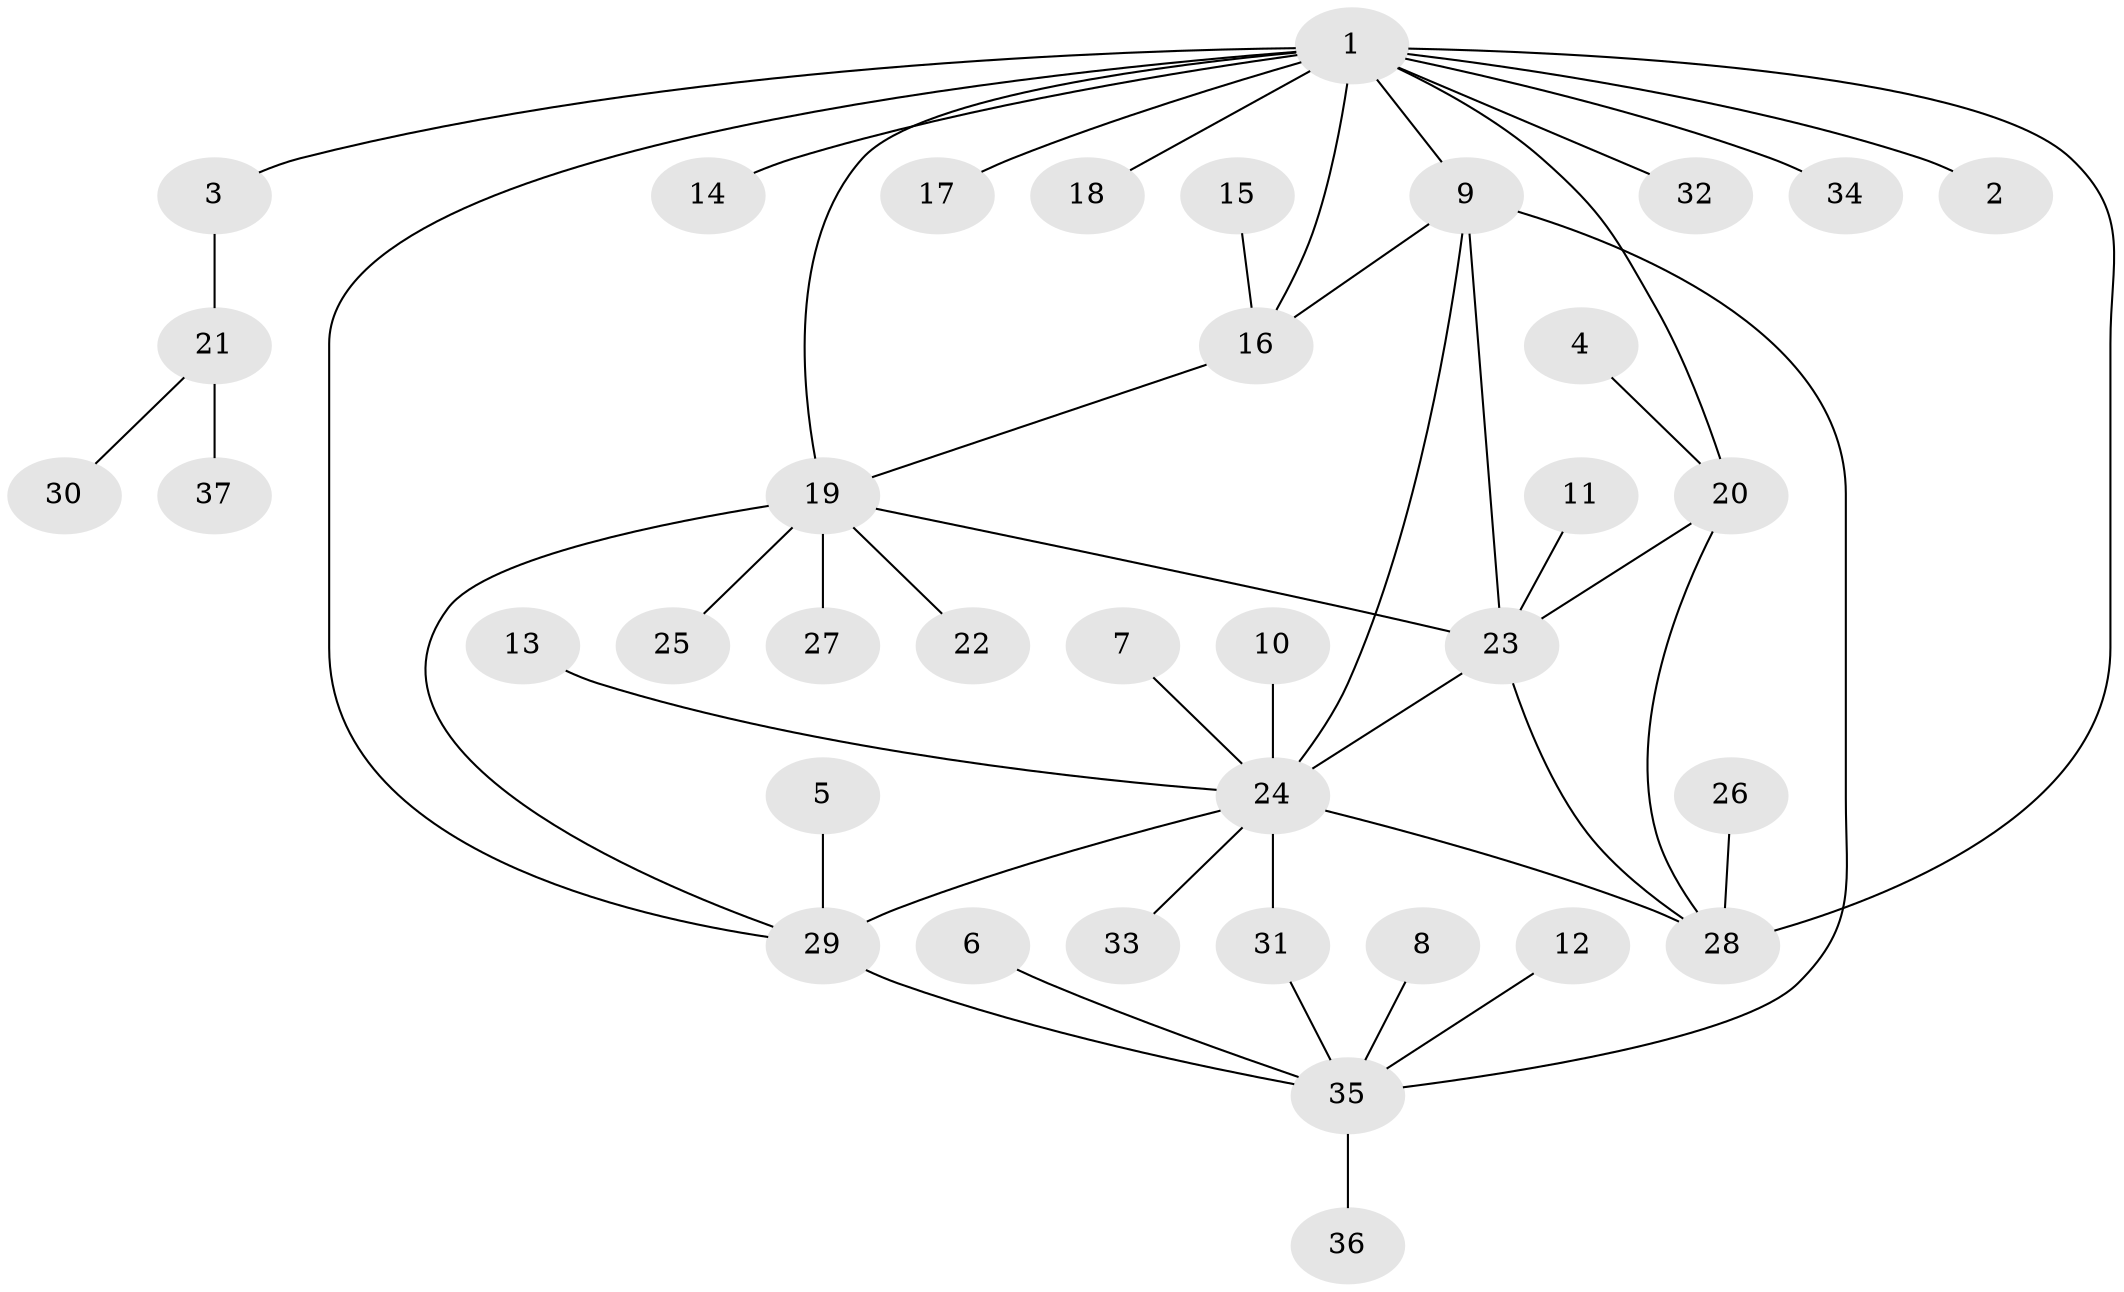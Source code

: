 // original degree distribution, {7: 0.0410958904109589, 4: 0.0684931506849315, 6: 0.0547945205479452, 8: 0.0273972602739726, 5: 0.0273972602739726, 13: 0.0136986301369863, 2: 0.1917808219178082, 1: 0.5342465753424658, 3: 0.0410958904109589}
// Generated by graph-tools (version 1.1) at 2025/26/03/09/25 03:26:46]
// undirected, 37 vertices, 48 edges
graph export_dot {
graph [start="1"]
  node [color=gray90,style=filled];
  1;
  2;
  3;
  4;
  5;
  6;
  7;
  8;
  9;
  10;
  11;
  12;
  13;
  14;
  15;
  16;
  17;
  18;
  19;
  20;
  21;
  22;
  23;
  24;
  25;
  26;
  27;
  28;
  29;
  30;
  31;
  32;
  33;
  34;
  35;
  36;
  37;
  1 -- 2 [weight=1.0];
  1 -- 3 [weight=1.0];
  1 -- 9 [weight=1.0];
  1 -- 14 [weight=1.0];
  1 -- 16 [weight=1.0];
  1 -- 17 [weight=1.0];
  1 -- 18 [weight=1.0];
  1 -- 19 [weight=1.0];
  1 -- 20 [weight=1.0];
  1 -- 28 [weight=1.0];
  1 -- 29 [weight=1.0];
  1 -- 32 [weight=1.0];
  1 -- 34 [weight=1.0];
  3 -- 21 [weight=1.0];
  4 -- 20 [weight=1.0];
  5 -- 29 [weight=1.0];
  6 -- 35 [weight=1.0];
  7 -- 24 [weight=1.0];
  8 -- 35 [weight=1.0];
  9 -- 16 [weight=1.0];
  9 -- 23 [weight=1.0];
  9 -- 24 [weight=2.0];
  9 -- 35 [weight=1.0];
  10 -- 24 [weight=1.0];
  11 -- 23 [weight=1.0];
  12 -- 35 [weight=1.0];
  13 -- 24 [weight=1.0];
  15 -- 16 [weight=1.0];
  16 -- 19 [weight=1.0];
  19 -- 22 [weight=1.0];
  19 -- 23 [weight=1.0];
  19 -- 25 [weight=2.0];
  19 -- 27 [weight=1.0];
  19 -- 29 [weight=1.0];
  20 -- 23 [weight=1.0];
  20 -- 28 [weight=1.0];
  21 -- 30 [weight=1.0];
  21 -- 37 [weight=1.0];
  23 -- 24 [weight=1.0];
  23 -- 28 [weight=1.0];
  24 -- 28 [weight=1.0];
  24 -- 29 [weight=2.0];
  24 -- 31 [weight=3.0];
  24 -- 33 [weight=1.0];
  26 -- 28 [weight=1.0];
  29 -- 35 [weight=1.0];
  31 -- 35 [weight=1.0];
  35 -- 36 [weight=1.0];
}
